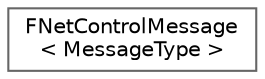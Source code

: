 digraph "Graphical Class Hierarchy"
{
 // INTERACTIVE_SVG=YES
 // LATEX_PDF_SIZE
  bgcolor="transparent";
  edge [fontname=Helvetica,fontsize=10,labelfontname=Helvetica,labelfontsize=10];
  node [fontname=Helvetica,fontsize=10,shape=box,height=0.2,width=0.4];
  rankdir="LR";
  Node0 [id="Node000000",label="FNetControlMessage\l\< MessageType \>",height=0.2,width=0.4,color="grey40", fillcolor="white", style="filled",URL="$d2/dde/classFNetControlMessage.html",tooltip="network control channel message types"];
}
